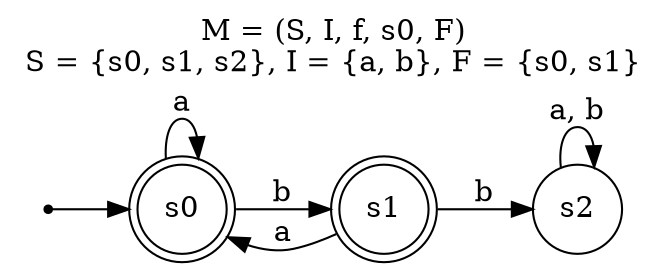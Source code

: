 digraph finite_state_machine {
    rankdir=LR; // Напрямок графа зліва направо
    size="8,5";

    // Додавання тексту вгорі
    label = "M = (S, I, f, s0, F)\nS = {s0, s1, s2}, I = {a, b}, F = {s0, s1}";
    labelloc = "t"; // Розташування тексту (t = top)

    // Позначення заключних станів
    node [shape = doublecircle]; s0 s1;

    // Звичайні стани
    node [shape = circle]; s2;

    // Початковий стан як окрема точка
    node [shape = point]; start;
    start -> s0;

    // Визначення переходів
    s0 -> s0 [label = "a"];
    s0 -> s1 [label = "b"];
    s1 -> s0 [label = "a"];
    s1 -> s2 [label = "b"];
    s2 -> s2 [label = "a, b"];
}



